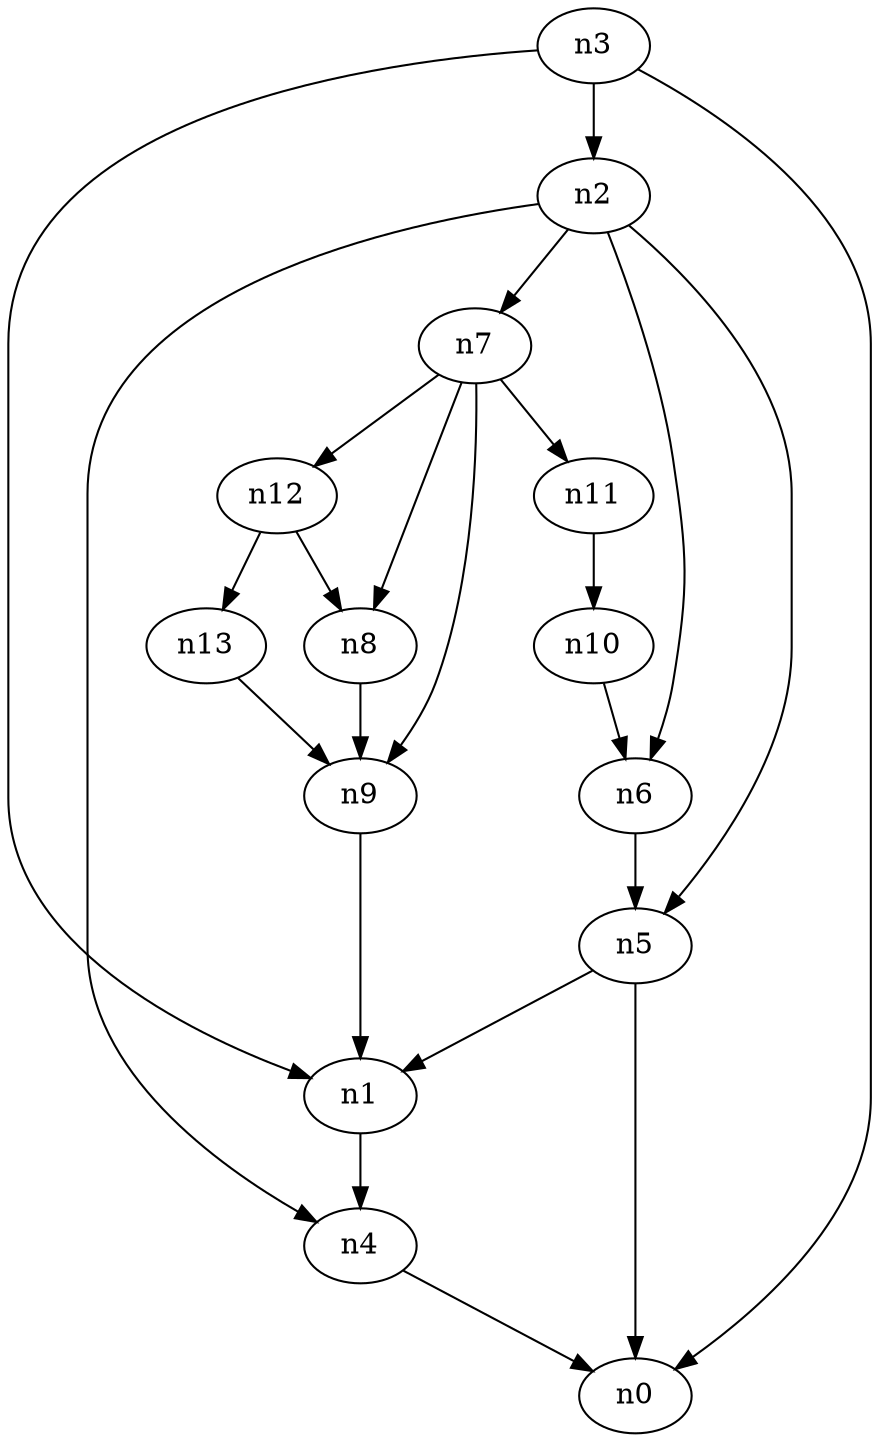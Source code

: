 digraph G {
	n1 -> n4	 [_graphml_id=e4];
	n2 -> n4	 [_graphml_id=e7];
	n2 -> n5	 [_graphml_id=e8];
	n2 -> n6	 [_graphml_id=e10];
	n2 -> n7	 [_graphml_id=e11];
	n3 -> n0	 [_graphml_id=e0];
	n3 -> n1	 [_graphml_id=e3];
	n3 -> n2	 [_graphml_id=e6];
	n4 -> n0	 [_graphml_id=e1];
	n5 -> n0	 [_graphml_id=e2];
	n5 -> n1	 [_graphml_id=e5];
	n6 -> n5	 [_graphml_id=e9];
	n7 -> n8	 [_graphml_id=e12];
	n7 -> n9	 [_graphml_id=e20];
	n7 -> n11	 [_graphml_id=e17];
	n7 -> n12	 [_graphml_id=e18];
	n8 -> n9	 [_graphml_id=e13];
	n9 -> n1	 [_graphml_id=e14];
	n10 -> n6	 [_graphml_id=e15];
	n11 -> n10	 [_graphml_id=e16];
	n12 -> n8	 [_graphml_id=e19];
	n12 -> n13	 [_graphml_id=e22];
	n13 -> n9	 [_graphml_id=e21];
}
